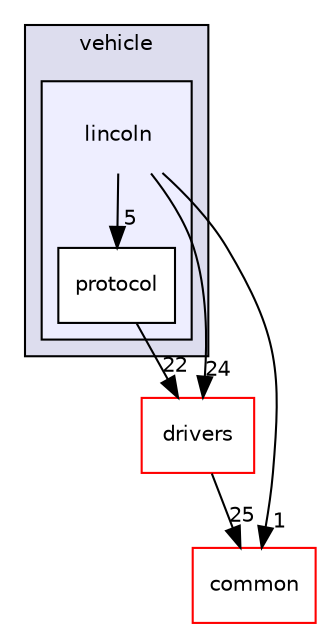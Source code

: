 digraph "modules/canbus/vehicle/lincoln" {
  compound=true
  node [ fontsize="10", fontname="Helvetica"];
  edge [ labelfontsize="10", labelfontname="Helvetica"];
  subgraph clusterdir_409ce8b77f68958566edc8f54246278d {
    graph [ bgcolor="#ddddee", pencolor="black", label="vehicle" fontname="Helvetica", fontsize="10", URL="dir_409ce8b77f68958566edc8f54246278d.html"]
  subgraph clusterdir_3044a1412260c9255668c0b3516674b0 {
    graph [ bgcolor="#eeeeff", pencolor="black", label="" URL="dir_3044a1412260c9255668c0b3516674b0.html"];
    dir_3044a1412260c9255668c0b3516674b0 [shape=plaintext label="lincoln"];
    dir_5e8d06c752e02c8c7f37508f14efeaae [shape=box label="protocol" color="black" fillcolor="white" style="filled" URL="dir_5e8d06c752e02c8c7f37508f14efeaae.html"];
  }
  }
  dir_fa7c3dda3a065b7e0bb8d7e2b3a94e74 [shape=box label="drivers" fillcolor="white" style="filled" color="red" URL="dir_fa7c3dda3a065b7e0bb8d7e2b3a94e74.html"];
  dir_9a5e51f49964887903df6eed98080585 [shape=box label="common" fillcolor="white" style="filled" color="red" URL="dir_9a5e51f49964887903df6eed98080585.html"];
  dir_fa7c3dda3a065b7e0bb8d7e2b3a94e74->dir_9a5e51f49964887903df6eed98080585 [headlabel="25", labeldistance=1.5 headhref="dir_000031_000050.html"];
  dir_3044a1412260c9255668c0b3516674b0->dir_fa7c3dda3a065b7e0bb8d7e2b3a94e74 [headlabel="24", labeldistance=1.5 headhref="dir_000048_000031.html"];
  dir_3044a1412260c9255668c0b3516674b0->dir_5e8d06c752e02c8c7f37508f14efeaae [headlabel="5", labeldistance=1.5 headhref="dir_000048_000049.html"];
  dir_3044a1412260c9255668c0b3516674b0->dir_9a5e51f49964887903df6eed98080585 [headlabel="1", labeldistance=1.5 headhref="dir_000048_000050.html"];
  dir_5e8d06c752e02c8c7f37508f14efeaae->dir_fa7c3dda3a065b7e0bb8d7e2b3a94e74 [headlabel="22", labeldistance=1.5 headhref="dir_000049_000031.html"];
}
